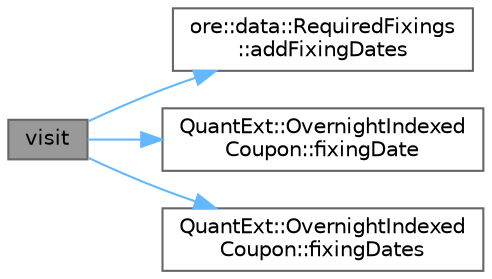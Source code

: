 digraph "visit"
{
 // INTERACTIVE_SVG=YES
 // LATEX_PDF_SIZE
  bgcolor="transparent";
  edge [fontname=Helvetica,fontsize=10,labelfontname=Helvetica,labelfontsize=10];
  node [fontname=Helvetica,fontsize=10,shape=box,height=0.2,width=0.4];
  rankdir="LR";
  Node1 [label="visit",height=0.2,width=0.4,color="gray40", fillcolor="grey60", style="filled", fontcolor="black",tooltip=" "];
  Node1 -> Node2 [color="steelblue1",style="solid"];
  Node2 [label="ore::data::RequiredFixings\l::addFixingDates",height=0.2,width=0.4,color="grey40", fillcolor="white", style="filled",URL="$classore_1_1data_1_1_required_fixings.html#a2f865463fe3ffeeaaa6b0b54c7577f0f",tooltip=" "];
  Node1 -> Node3 [color="steelblue1",style="solid"];
  Node3 [label="QuantExt::OvernightIndexed\lCoupon::fixingDate",height=0.2,width=0.4,color="grey40", fillcolor="white", style="filled",URL="C:/dev/ORE/documentation/QuantExt/doc/quantext.tag$class_quant_ext_1_1_overnight_indexed_coupon.html#af535c37d29395800f6afe4ed0e525c4d",tooltip=" "];
  Node1 -> Node4 [color="steelblue1",style="solid"];
  Node4 [label="QuantExt::OvernightIndexed\lCoupon::fixingDates",height=0.2,width=0.4,color="grey40", fillcolor="white", style="filled",URL="C:/dev/ORE/documentation/QuantExt/doc/quantext.tag$class_quant_ext_1_1_overnight_indexed_coupon.html#ad51a69d6f5cf3a3d738f98c503f94e92",tooltip=" "];
}
